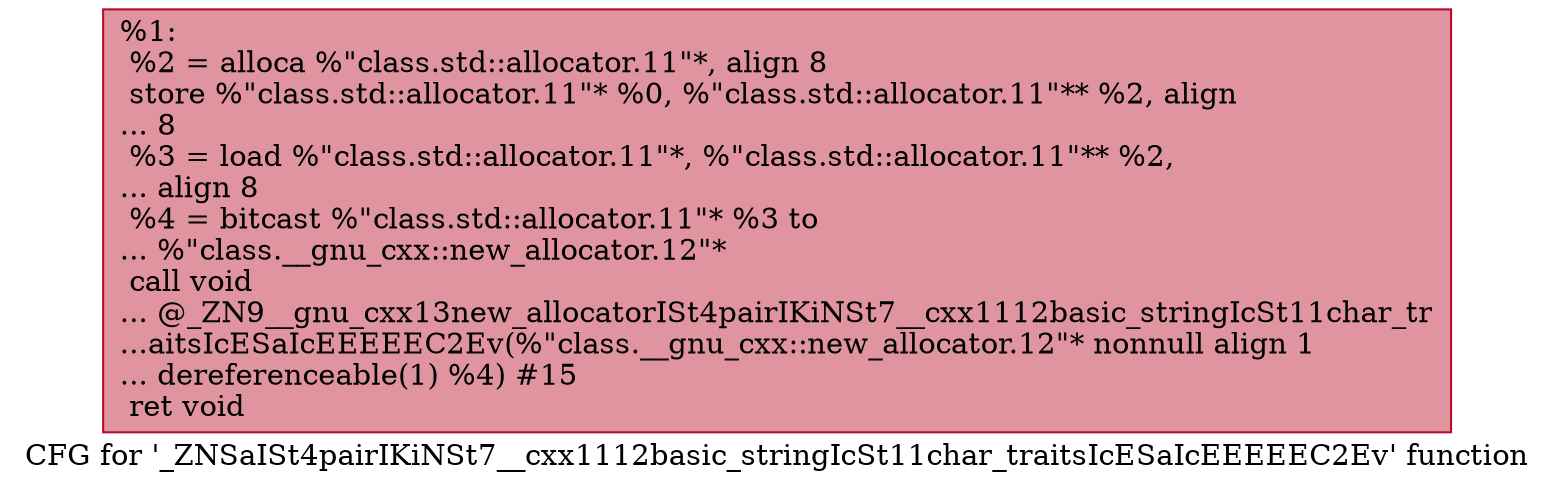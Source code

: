 digraph "CFG for '_ZNSaISt4pairIKiNSt7__cxx1112basic_stringIcSt11char_traitsIcESaIcEEEEEC2Ev' function" {
	label="CFG for '_ZNSaISt4pairIKiNSt7__cxx1112basic_stringIcSt11char_traitsIcESaIcEEEEEC2Ev' function";

	Node0x561d2df10df0 [shape=record,color="#b70d28ff", style=filled, fillcolor="#b70d2870",label="{%1:\l  %2 = alloca %\"class.std::allocator.11\"*, align 8\l  store %\"class.std::allocator.11\"* %0, %\"class.std::allocator.11\"** %2, align\l... 8\l  %3 = load %\"class.std::allocator.11\"*, %\"class.std::allocator.11\"** %2,\l... align 8\l  %4 = bitcast %\"class.std::allocator.11\"* %3 to\l... %\"class.__gnu_cxx::new_allocator.12\"*\l  call void\l... @_ZN9__gnu_cxx13new_allocatorISt4pairIKiNSt7__cxx1112basic_stringIcSt11char_tr\l...aitsIcESaIcEEEEEC2Ev(%\"class.__gnu_cxx::new_allocator.12\"* nonnull align 1\l... dereferenceable(1) %4) #15\l  ret void\l}"];
}
